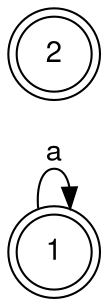 digraph finite_state_machine {
	fontname="Helvetica,Arial,sans-serif"
	node [fontname="Helvetica,Arial,sans-serif"]
	edge [fontname="Helvetica,Arial,sans-serif"]
	rankdir=LR;
	node [shape = doublecircle]; 1;
	node [shape = doublecircle]; 2;
	node [shape = circle];
	1 -> 1 [label = "a"];
}